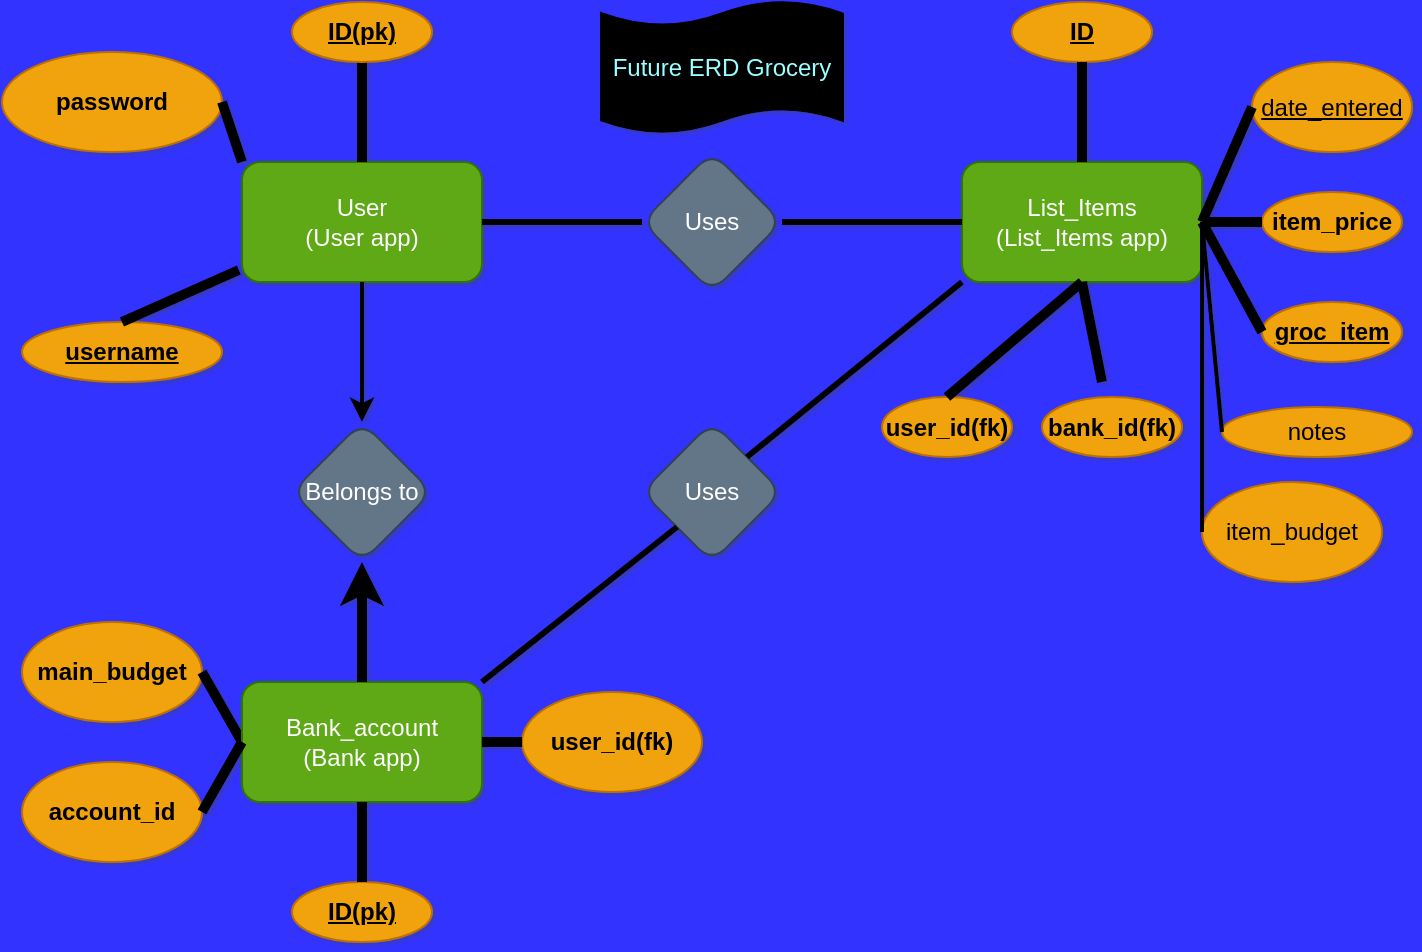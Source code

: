 <mxfile>
    <diagram id="NpIqIvZfq51xPOxxzYxa" name="Page-1">
        <mxGraphModel dx="691" dy="354" grid="1" gridSize="10" guides="1" tooltips="1" connect="1" arrows="1" fold="1" page="1" pageScale="1" pageWidth="900" pageHeight="1600" background="#3333FF" math="0" shadow="1">
            <root>
                <mxCell id="0"/>
                <mxCell id="1" parent="0"/>
                <mxCell id="2" value="List_Items&lt;br&gt;(List_Items app)" style="rounded=1;whiteSpace=wrap;html=1;fillColor=#60a917;fontColor=#ffffff;strokeColor=#2D7600;snapToPoint=1;" parent="1" vertex="1">
                    <mxGeometry x="480" y="90" width="120" height="60" as="geometry"/>
                </mxCell>
                <mxCell id="6" value="User&lt;br&gt;(User app)" style="rounded=1;whiteSpace=wrap;html=1;fillColor=#60a917;fontColor=#ffffff;strokeColor=#2D7600;" parent="1" vertex="1">
                    <mxGeometry x="120" y="90" width="120" height="60" as="geometry"/>
                </mxCell>
                <mxCell id="7" value="Uses" style="rhombus;whiteSpace=wrap;html=1;rounded=1;fillColor=#647687;fontColor=#ffffff;strokeColor=#314354;" parent="1" vertex="1">
                    <mxGeometry x="320" y="220" width="70" height="70" as="geometry"/>
                </mxCell>
                <mxCell id="11" value="Uses" style="rhombus;whiteSpace=wrap;html=1;rounded=1;fillColor=#647687;fontColor=#ffffff;strokeColor=#314354;" parent="1" vertex="1">
                    <mxGeometry x="320" y="85" width="70" height="70" as="geometry"/>
                </mxCell>
                <mxCell id="24" value="&lt;u&gt;date_entered&lt;/u&gt;" style="ellipse;whiteSpace=wrap;html=1;rounded=1;fillColor=#f0a30a;fontColor=#000000;strokeColor=#BD7000;" parent="1" vertex="1">
                    <mxGeometry x="625" y="40" width="80" height="45" as="geometry"/>
                </mxCell>
                <mxCell id="25" value="&lt;b&gt;item_price&lt;/b&gt;" style="ellipse;whiteSpace=wrap;html=1;rounded=1;fillColor=#f0a30a;fontColor=#000000;strokeColor=#BD7000;" parent="1" vertex="1">
                    <mxGeometry x="630" y="105" width="70" height="30" as="geometry"/>
                </mxCell>
                <mxCell id="27" value="&lt;u&gt;&lt;b&gt;groc_item&lt;/b&gt;&lt;/u&gt;" style="ellipse;whiteSpace=wrap;html=1;rounded=1;fillColor=#f0a30a;fontColor=#000000;strokeColor=#BD7000;" parent="1" vertex="1">
                    <mxGeometry x="630" y="160" width="70" height="30" as="geometry"/>
                </mxCell>
                <mxCell id="36" value="" style="endArrow=none;html=1;rounded=1;strokeWidth=5;entryX=0.5;entryY=0;entryDx=0;entryDy=0;exitX=0.5;exitY=1;exitDx=0;exitDy=0;" parent="1" source="65" target="6" edge="1">
                    <mxGeometry width="50" height="50" relative="1" as="geometry">
                        <mxPoint x="290" y="395" as="sourcePoint"/>
                        <mxPoint x="320" y="410" as="targetPoint"/>
                    </mxGeometry>
                </mxCell>
                <mxCell id="38" value="" style="endArrow=none;html=1;rounded=1;strokeWidth=5;entryX=0;entryY=0.5;entryDx=0;entryDy=0;exitX=1;exitY=0.5;exitDx=0;exitDy=0;" parent="1" source="2" target="25" edge="1">
                    <mxGeometry width="50" height="50" relative="1" as="geometry">
                        <mxPoint x="520" y="50" as="sourcePoint"/>
                        <mxPoint x="550" y="65" as="targetPoint"/>
                    </mxGeometry>
                </mxCell>
                <mxCell id="39" value="" style="endArrow=none;html=1;rounded=1;strokeWidth=5;entryX=0;entryY=0.5;entryDx=0;entryDy=0;" parent="1" target="24" edge="1">
                    <mxGeometry width="50" height="50" relative="1" as="geometry">
                        <mxPoint x="600" y="120" as="sourcePoint"/>
                        <mxPoint x="560" y="75" as="targetPoint"/>
                    </mxGeometry>
                </mxCell>
                <mxCell id="41" value="" style="endArrow=none;html=1;rounded=1;strokeWidth=5;entryX=0;entryY=0.5;entryDx=0;entryDy=0;" parent="1" target="27" edge="1">
                    <mxGeometry width="50" height="50" relative="1" as="geometry">
                        <mxPoint x="600" y="120" as="sourcePoint"/>
                        <mxPoint x="560" y="75" as="targetPoint"/>
                    </mxGeometry>
                </mxCell>
                <mxCell id="60" value="notes" style="ellipse;whiteSpace=wrap;html=1;rounded=1;fillColor=#f0a30a;fontColor=#000000;strokeColor=#BD7000;" parent="1" vertex="1">
                    <mxGeometry x="610" y="212.5" width="95" height="25" as="geometry"/>
                </mxCell>
                <mxCell id="64" value="&lt;u&gt;&lt;b&gt;ID&lt;/b&gt;&lt;/u&gt;" style="ellipse;whiteSpace=wrap;html=1;rounded=1;fillColor=#f0a30a;fontColor=#000000;strokeColor=#BD7000;" parent="1" vertex="1">
                    <mxGeometry x="505" y="10" width="70" height="30" as="geometry"/>
                </mxCell>
                <mxCell id="65" value="&lt;u&gt;&lt;b&gt;ID(pk)&lt;/b&gt;&lt;/u&gt;" style="ellipse;whiteSpace=wrap;html=1;rounded=1;fillColor=#f0a30a;fontColor=#000000;strokeColor=#BD7000;" parent="1" vertex="1">
                    <mxGeometry x="145" y="10" width="70" height="30" as="geometry"/>
                </mxCell>
                <mxCell id="70" value="" style="endArrow=none;html=1;rounded=1;strokeWidth=5;entryX=0.5;entryY=0;entryDx=0;entryDy=0;exitX=0.5;exitY=1;exitDx=0;exitDy=0;" parent="1" source="64" target="2" edge="1">
                    <mxGeometry width="50" height="50" relative="1" as="geometry">
                        <mxPoint x="300" y="405" as="sourcePoint"/>
                        <mxPoint x="330" y="420" as="targetPoint"/>
                    </mxGeometry>
                </mxCell>
                <mxCell id="73" value="&lt;b&gt;&lt;u&gt;username&lt;/u&gt;&lt;/b&gt;" style="ellipse;whiteSpace=wrap;html=1;rounded=1;fillColor=#f0a30a;fontColor=#000000;strokeColor=#BD7000;" parent="1" vertex="1">
                    <mxGeometry x="10" y="170" width="100" height="30" as="geometry"/>
                </mxCell>
                <mxCell id="76" value="" style="endArrow=none;html=1;rounded=1;strokeWidth=5;exitX=0.5;exitY=0;exitDx=0;exitDy=0;entryX=-0.013;entryY=0.9;entryDx=0;entryDy=0;entryPerimeter=0;" parent="1" source="73" target="6" edge="1">
                    <mxGeometry width="50" height="50" relative="1" as="geometry">
                        <mxPoint x="190" y="360" as="sourcePoint"/>
                        <mxPoint x="170" y="150" as="targetPoint"/>
                    </mxGeometry>
                </mxCell>
                <mxCell id="82" value="" style="endArrow=none;html=1;rounded=1;strokeWidth=2;exitX=0;exitY=0.5;exitDx=0;exitDy=0;" parent="1" source="60" edge="1">
                    <mxGeometry width="50" height="50" relative="1" as="geometry">
                        <mxPoint x="550" y="240" as="sourcePoint"/>
                        <mxPoint x="600" y="120" as="targetPoint"/>
                    </mxGeometry>
                </mxCell>
                <mxCell id="83" value="&lt;b&gt;password&lt;/b&gt;" style="ellipse;whiteSpace=wrap;html=1;rounded=1;fillColor=#f0a30a;fontColor=#000000;strokeColor=#BD7000;" parent="1" vertex="1">
                    <mxGeometry y="35" width="110" height="50" as="geometry"/>
                </mxCell>
                <mxCell id="85" value="" style="endArrow=none;html=1;rounded=1;strokeWidth=5;exitX=1;exitY=0.5;exitDx=0;exitDy=0;entryX=0;entryY=0;entryDx=0;entryDy=0;" parent="1" source="83" target="6" edge="1">
                    <mxGeometry width="50" height="50" relative="1" as="geometry">
                        <mxPoint x="50" y="270" as="sourcePoint"/>
                        <mxPoint x="170" y="220" as="targetPoint"/>
                    </mxGeometry>
                </mxCell>
                <mxCell id="88" value="" style="endArrow=none;html=1;rounded=1;strokeWidth=3;exitX=0;exitY=0.5;exitDx=0;exitDy=0;entryX=1;entryY=0.5;entryDx=0;entryDy=0;" parent="1" source="11" target="6" edge="1">
                    <mxGeometry width="50" height="50" relative="1" as="geometry">
                        <mxPoint x="300" y="200" as="sourcePoint"/>
                        <mxPoint x="270" y="125" as="targetPoint"/>
                    </mxGeometry>
                </mxCell>
                <mxCell id="89" value="" style="endArrow=none;html=1;rounded=1;strokeWidth=3;exitX=1;exitY=0.5;exitDx=0;exitDy=0;entryX=0;entryY=0.5;entryDx=0;entryDy=0;" parent="1" source="11" target="2" edge="1">
                    <mxGeometry width="50" height="50" relative="1" as="geometry">
                        <mxPoint x="340" y="190" as="sourcePoint"/>
                        <mxPoint x="310" y="115" as="targetPoint"/>
                    </mxGeometry>
                </mxCell>
                <mxCell id="91" value="&lt;b&gt;main_budget&lt;/b&gt;" style="ellipse;whiteSpace=wrap;html=1;rounded=1;fillColor=#f0a30a;fontColor=#000000;strokeColor=#BD7000;" parent="1" vertex="1">
                    <mxGeometry x="10" y="320" width="90" height="50" as="geometry"/>
                </mxCell>
                <mxCell id="92" value="item_budget" style="ellipse;whiteSpace=wrap;html=1;rounded=1;fillColor=#f0a30a;fontColor=#000000;strokeColor=#BD7000;" parent="1" vertex="1">
                    <mxGeometry x="600" y="250" width="90" height="50" as="geometry"/>
                </mxCell>
                <mxCell id="93" value="" style="endArrow=none;html=1;rounded=1;strokeWidth=5;entryX=0;entryY=0.5;entryDx=0;entryDy=0;exitX=1;exitY=0.5;exitDx=0;exitDy=0;" parent="1" source="91" target="95" edge="1">
                    <mxGeometry width="50" height="50" relative="1" as="geometry">
                        <mxPoint x="10" y="380" as="sourcePoint"/>
                        <mxPoint x="780" y="405" as="targetPoint"/>
                    </mxGeometry>
                </mxCell>
                <mxCell id="95" value="Bank_account&lt;br&gt;(Bank app)" style="rounded=1;whiteSpace=wrap;html=1;fillColor=#60a917;fontColor=#ffffff;strokeColor=#2D7600;" parent="1" vertex="1">
                    <mxGeometry x="120" y="350" width="120" height="60" as="geometry"/>
                </mxCell>
                <mxCell id="96" value="" style="endArrow=none;html=1;rounded=1;strokeWidth=2;exitX=0;exitY=0.5;exitDx=0;exitDy=0;" parent="1" source="92" edge="1">
                    <mxGeometry width="50" height="50" relative="1" as="geometry">
                        <mxPoint x="150" y="450" as="sourcePoint"/>
                        <mxPoint x="600" y="120" as="targetPoint"/>
                    </mxGeometry>
                </mxCell>
                <mxCell id="97" style="edgeStyle=none;html=1;strokeWidth=5;curved=1;exitX=0.5;exitY=0;exitDx=0;exitDy=0;" parent="1" source="95" edge="1">
                    <mxGeometry relative="1" as="geometry">
                        <Array as="points"/>
                        <mxPoint x="210" y="510" as="sourcePoint"/>
                        <mxPoint x="180" y="290" as="targetPoint"/>
                    </mxGeometry>
                </mxCell>
                <mxCell id="98" value="Belongs to" style="rhombus;whiteSpace=wrap;html=1;rounded=1;fillColor=#647687;fontColor=#ffffff;strokeColor=#314354;" parent="1" vertex="1">
                    <mxGeometry x="145" y="220" width="70" height="70" as="geometry"/>
                </mxCell>
                <mxCell id="99" style="edgeStyle=none;html=1;strokeWidth=2;curved=1;exitX=0.5;exitY=1;exitDx=0;exitDy=0;entryX=0.5;entryY=0;entryDx=0;entryDy=0;" parent="1" source="6" target="98" edge="1">
                    <mxGeometry relative="1" as="geometry">
                        <Array as="points"/>
                        <mxPoint x="240" y="290" as="sourcePoint"/>
                        <mxPoint x="240" y="230" as="targetPoint"/>
                    </mxGeometry>
                </mxCell>
                <mxCell id="100" value="&lt;u&gt;&lt;b&gt;ID(pk)&lt;/b&gt;&lt;/u&gt;" style="ellipse;whiteSpace=wrap;html=1;rounded=1;fillColor=#f0a30a;fontColor=#000000;strokeColor=#BD7000;" parent="1" vertex="1">
                    <mxGeometry x="145" y="450" width="70" height="30" as="geometry"/>
                </mxCell>
                <mxCell id="101" value="" style="endArrow=none;html=1;rounded=1;strokeWidth=5;entryX=0.5;entryY=0;entryDx=0;entryDy=0;exitX=0.5;exitY=1;exitDx=0;exitDy=0;" parent="1" source="95" target="100" edge="1">
                    <mxGeometry width="50" height="50" relative="1" as="geometry">
                        <mxPoint x="210" y="430" as="sourcePoint"/>
                        <mxPoint x="210" y="480" as="targetPoint"/>
                    </mxGeometry>
                </mxCell>
                <mxCell id="105" value="&lt;font color=&quot;#99ffff&quot;&gt;Future ERD Grocery&lt;/font&gt;" style="shape=tape;whiteSpace=wrap;html=1;strokeWidth=2;size=0.19;labelBackgroundColor=#000000;fontColor=#3333FF;fillColor=#000000;" parent="1" vertex="1">
                    <mxGeometry x="300" y="10" width="120" height="65" as="geometry"/>
                </mxCell>
                <mxCell id="108" value="&lt;b&gt;account_id&lt;/b&gt;" style="ellipse;whiteSpace=wrap;html=1;rounded=1;fillColor=#f0a30a;fontColor=#000000;strokeColor=#BD7000;" parent="1" vertex="1">
                    <mxGeometry x="10" y="390" width="90" height="50" as="geometry"/>
                </mxCell>
                <mxCell id="109" value="" style="endArrow=none;html=1;rounded=1;strokeWidth=5;entryX=0;entryY=0.5;entryDx=0;entryDy=0;exitX=1;exitY=0.5;exitDx=0;exitDy=0;" parent="1" source="108" target="95" edge="1">
                    <mxGeometry width="50" height="50" relative="1" as="geometry">
                        <mxPoint x="280" y="440" as="sourcePoint"/>
                        <mxPoint x="280" y="480" as="targetPoint"/>
                    </mxGeometry>
                </mxCell>
                <mxCell id="110" value="" style="endArrow=none;html=1;rounded=1;strokeWidth=3;exitX=0;exitY=1;exitDx=0;exitDy=0;entryX=1;entryY=0;entryDx=0;entryDy=0;" parent="1" source="7" target="95" edge="1">
                    <mxGeometry width="50" height="50" relative="1" as="geometry">
                        <mxPoint x="330" y="400" as="sourcePoint"/>
                        <mxPoint x="250" y="400" as="targetPoint"/>
                    </mxGeometry>
                </mxCell>
                <mxCell id="111" value="" style="endArrow=none;html=1;rounded=1;strokeWidth=3;exitX=0;exitY=1;exitDx=0;exitDy=0;entryX=1;entryY=0;entryDx=0;entryDy=0;" parent="1" source="2" target="7" edge="1">
                    <mxGeometry width="50" height="50" relative="1" as="geometry">
                        <mxPoint x="480" y="230" as="sourcePoint"/>
                        <mxPoint x="400" y="230" as="targetPoint"/>
                    </mxGeometry>
                </mxCell>
                <mxCell id="112" value="&lt;b&gt;user_id(fk)&lt;/b&gt;" style="ellipse;whiteSpace=wrap;html=1;rounded=1;fillColor=#f0a30a;fontColor=#000000;strokeColor=#BD7000;" parent="1" vertex="1">
                    <mxGeometry x="260" y="355" width="90" height="50" as="geometry"/>
                </mxCell>
                <mxCell id="113" value="" style="endArrow=none;html=1;rounded=1;strokeWidth=5;entryX=0;entryY=0.5;entryDx=0;entryDy=0;exitX=1;exitY=0.5;exitDx=0;exitDy=0;" parent="1" source="95" target="112" edge="1">
                    <mxGeometry width="50" height="50" relative="1" as="geometry">
                        <mxPoint x="280" y="390" as="sourcePoint"/>
                        <mxPoint x="300" y="355" as="targetPoint"/>
                    </mxGeometry>
                </mxCell>
                <mxCell id="116" value="&lt;b&gt;user_id(fk)&lt;/b&gt;" style="ellipse;whiteSpace=wrap;html=1;rounded=1;fillColor=#f0a30a;fontColor=#000000;strokeColor=#BD7000;" parent="1" vertex="1">
                    <mxGeometry x="440" y="207.5" width="65" height="30" as="geometry"/>
                </mxCell>
                <mxCell id="117" value="&lt;b&gt;bank_id(fk)&lt;/b&gt;" style="ellipse;whiteSpace=wrap;html=1;rounded=1;fillColor=#f0a30a;fontColor=#000000;strokeColor=#BD7000;" parent="1" vertex="1">
                    <mxGeometry x="520" y="207.5" width="70" height="30" as="geometry"/>
                </mxCell>
                <mxCell id="118" value="" style="endArrow=none;html=1;rounded=1;strokeWidth=5;exitX=0.5;exitY=1;exitDx=0;exitDy=0;entryX=0.5;entryY=0;entryDx=0;entryDy=0;" parent="1" source="2" target="116" edge="1">
                    <mxGeometry width="50" height="50" relative="1" as="geometry">
                        <mxPoint x="470" y="310" as="sourcePoint"/>
                        <mxPoint x="528.44" y="284" as="targetPoint"/>
                    </mxGeometry>
                </mxCell>
                <mxCell id="119" value="" style="endArrow=none;html=1;rounded=1;strokeWidth=5;entryX=0.5;entryY=1;entryDx=0;entryDy=0;" parent="1" target="2" edge="1">
                    <mxGeometry width="50" height="50" relative="1" as="geometry">
                        <mxPoint x="550" y="200" as="sourcePoint"/>
                        <mxPoint x="568.44" y="314" as="targetPoint"/>
                    </mxGeometry>
                </mxCell>
            </root>
        </mxGraphModel>
    </diagram>
</mxfile>